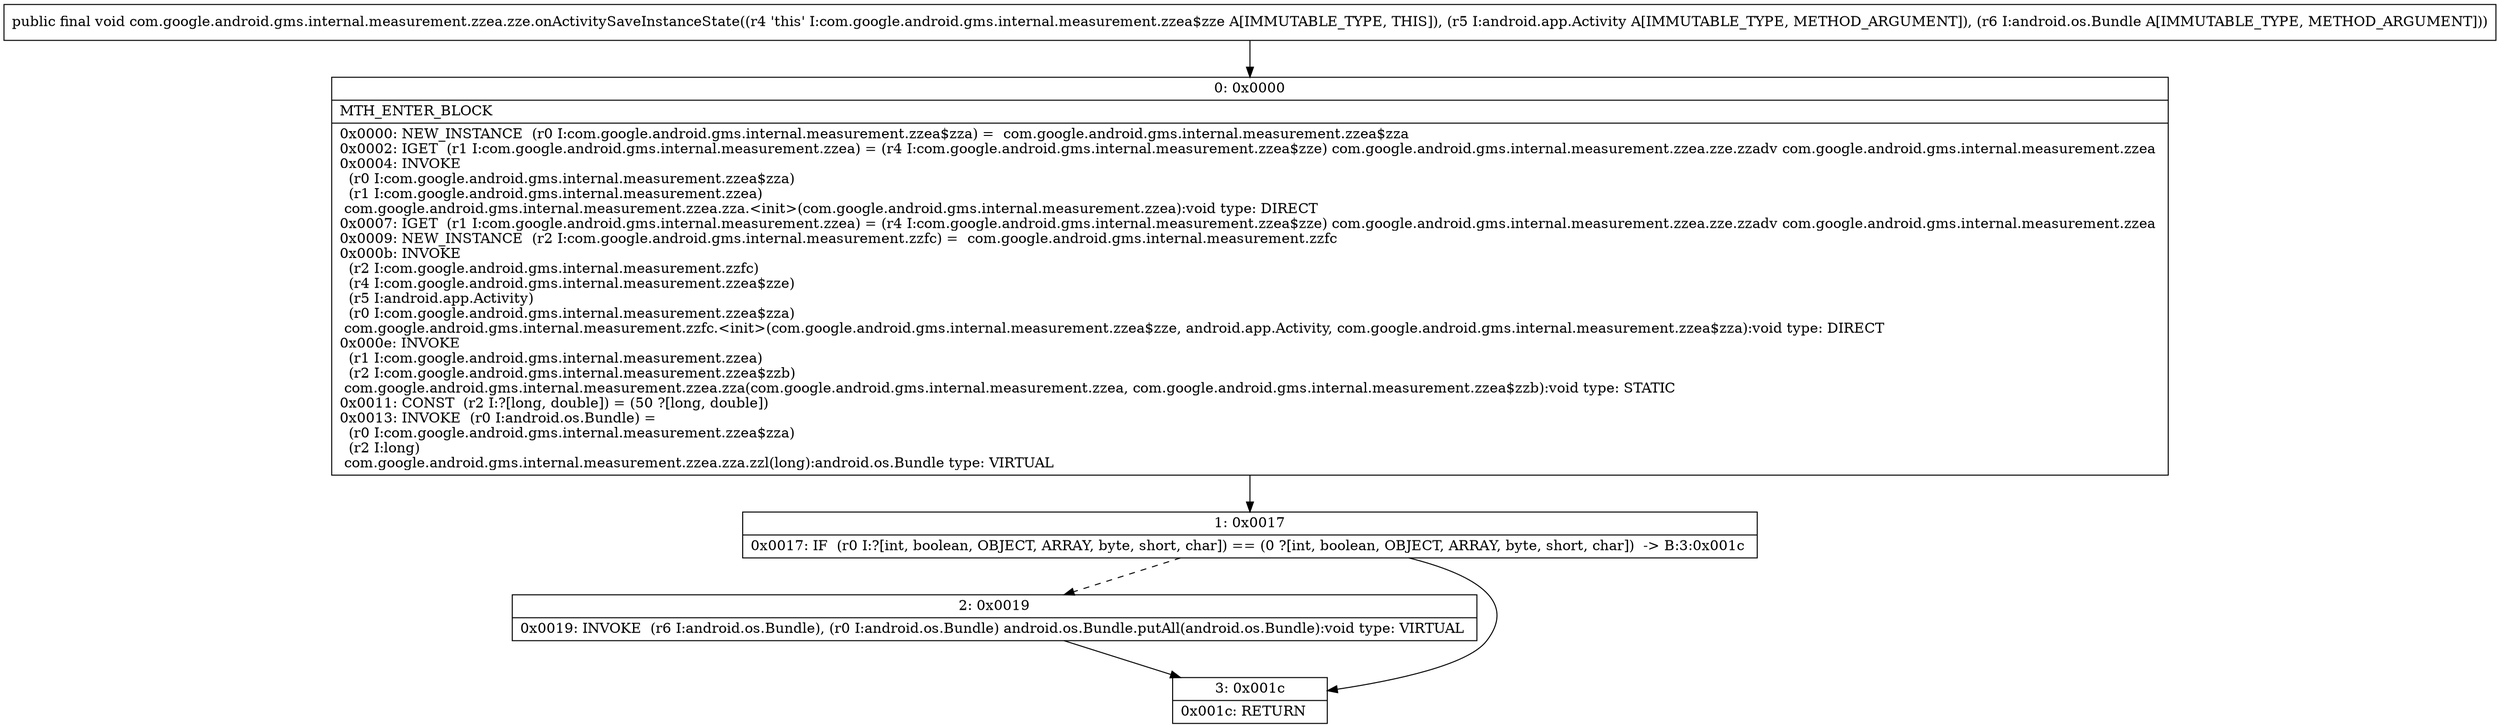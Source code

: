 digraph "CFG forcom.google.android.gms.internal.measurement.zzea.zze.onActivitySaveInstanceState(Landroid\/app\/Activity;Landroid\/os\/Bundle;)V" {
Node_0 [shape=record,label="{0\:\ 0x0000|MTH_ENTER_BLOCK\l|0x0000: NEW_INSTANCE  (r0 I:com.google.android.gms.internal.measurement.zzea$zza) =  com.google.android.gms.internal.measurement.zzea$zza \l0x0002: IGET  (r1 I:com.google.android.gms.internal.measurement.zzea) = (r4 I:com.google.android.gms.internal.measurement.zzea$zze) com.google.android.gms.internal.measurement.zzea.zze.zzadv com.google.android.gms.internal.measurement.zzea \l0x0004: INVOKE  \l  (r0 I:com.google.android.gms.internal.measurement.zzea$zza)\l  (r1 I:com.google.android.gms.internal.measurement.zzea)\l com.google.android.gms.internal.measurement.zzea.zza.\<init\>(com.google.android.gms.internal.measurement.zzea):void type: DIRECT \l0x0007: IGET  (r1 I:com.google.android.gms.internal.measurement.zzea) = (r4 I:com.google.android.gms.internal.measurement.zzea$zze) com.google.android.gms.internal.measurement.zzea.zze.zzadv com.google.android.gms.internal.measurement.zzea \l0x0009: NEW_INSTANCE  (r2 I:com.google.android.gms.internal.measurement.zzfc) =  com.google.android.gms.internal.measurement.zzfc \l0x000b: INVOKE  \l  (r2 I:com.google.android.gms.internal.measurement.zzfc)\l  (r4 I:com.google.android.gms.internal.measurement.zzea$zze)\l  (r5 I:android.app.Activity)\l  (r0 I:com.google.android.gms.internal.measurement.zzea$zza)\l com.google.android.gms.internal.measurement.zzfc.\<init\>(com.google.android.gms.internal.measurement.zzea$zze, android.app.Activity, com.google.android.gms.internal.measurement.zzea$zza):void type: DIRECT \l0x000e: INVOKE  \l  (r1 I:com.google.android.gms.internal.measurement.zzea)\l  (r2 I:com.google.android.gms.internal.measurement.zzea$zzb)\l com.google.android.gms.internal.measurement.zzea.zza(com.google.android.gms.internal.measurement.zzea, com.google.android.gms.internal.measurement.zzea$zzb):void type: STATIC \l0x0011: CONST  (r2 I:?[long, double]) = (50 ?[long, double]) \l0x0013: INVOKE  (r0 I:android.os.Bundle) = \l  (r0 I:com.google.android.gms.internal.measurement.zzea$zza)\l  (r2 I:long)\l com.google.android.gms.internal.measurement.zzea.zza.zzl(long):android.os.Bundle type: VIRTUAL \l}"];
Node_1 [shape=record,label="{1\:\ 0x0017|0x0017: IF  (r0 I:?[int, boolean, OBJECT, ARRAY, byte, short, char]) == (0 ?[int, boolean, OBJECT, ARRAY, byte, short, char])  \-\> B:3:0x001c \l}"];
Node_2 [shape=record,label="{2\:\ 0x0019|0x0019: INVOKE  (r6 I:android.os.Bundle), (r0 I:android.os.Bundle) android.os.Bundle.putAll(android.os.Bundle):void type: VIRTUAL \l}"];
Node_3 [shape=record,label="{3\:\ 0x001c|0x001c: RETURN   \l}"];
MethodNode[shape=record,label="{public final void com.google.android.gms.internal.measurement.zzea.zze.onActivitySaveInstanceState((r4 'this' I:com.google.android.gms.internal.measurement.zzea$zze A[IMMUTABLE_TYPE, THIS]), (r5 I:android.app.Activity A[IMMUTABLE_TYPE, METHOD_ARGUMENT]), (r6 I:android.os.Bundle A[IMMUTABLE_TYPE, METHOD_ARGUMENT])) }"];
MethodNode -> Node_0;
Node_0 -> Node_1;
Node_1 -> Node_2[style=dashed];
Node_1 -> Node_3;
Node_2 -> Node_3;
}

